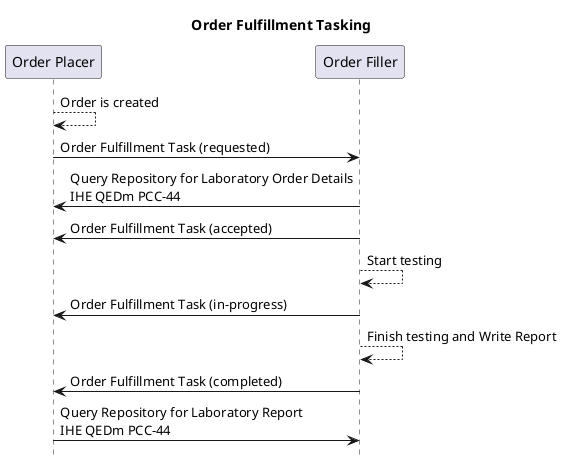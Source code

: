 @startuml

hide footbox

title "Order Fulfillment Tasking"


participant "Order Placer" as OrderPlacer
participant "Order Filler" as OrderFiller


OrderPlacer --> OrderPlacer: Order is created
OrderPlacer -> OrderFiller: Order Fulfillment Task (requested)
OrderFiller -> OrderPlacer: Query Repository for Laboratory Order Details\nIHE QEDm PCC-44
OrderFiller -> OrderPlacer: Order Fulfillment Task (accepted)
OrderFiller --> OrderFiller: Start testing
OrderFiller -> OrderPlacer: Order Fulfillment Task (in-progress)
OrderFiller --> OrderFiller: Finish testing and Write Report
OrderFiller -> OrderPlacer: Order Fulfillment Task (completed)
OrderPlacer -> OrderFiller: Query Repository for Laboratory Report\nIHE QEDm PCC-44

@enduml
